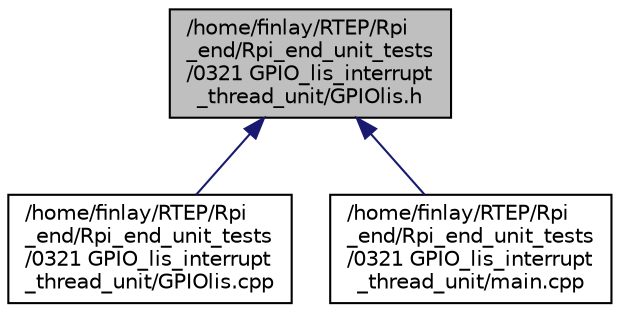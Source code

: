 digraph "/home/finlay/RTEP/Rpi_end/Rpi_end_unit_tests/0321 GPIO_lis_interrupt_thread_unit/GPIOlis.h"
{
 // LATEX_PDF_SIZE
  edge [fontname="Helvetica",fontsize="10",labelfontname="Helvetica",labelfontsize="10"];
  node [fontname="Helvetica",fontsize="10",shape=record];
  Node1 [label="/home/finlay/RTEP/Rpi\l_end/Rpi_end_unit_tests\l/0321 GPIO_lis_interrupt\l_thread_unit/GPIOlis.h",height=0.2,width=0.4,color="black", fillcolor="grey75", style="filled", fontcolor="black",tooltip=" "];
  Node1 -> Node2 [dir="back",color="midnightblue",fontsize="10",style="solid",fontname="Helvetica"];
  Node2 [label="/home/finlay/RTEP/Rpi\l_end/Rpi_end_unit_tests\l/0321 GPIO_lis_interrupt\l_thread_unit/GPIOlis.cpp",height=0.2,width=0.4,color="black", fillcolor="white", style="filled",URL="$_rpi__end_2_rpi__end__unit__tests_20321_01_g_p_i_o__lis__interrupt__thread__unit_2_g_p_i_olis_8cpp.html",tooltip=" "];
  Node1 -> Node3 [dir="back",color="midnightblue",fontsize="10",style="solid",fontname="Helvetica"];
  Node3 [label="/home/finlay/RTEP/Rpi\l_end/Rpi_end_unit_tests\l/0321 GPIO_lis_interrupt\l_thread_unit/main.cpp",height=0.2,width=0.4,color="black", fillcolor="white", style="filled",URL="$_rpi__end_2_rpi__end__unit__tests_20321_01_g_p_i_o__lis__interrupt__thread__unit_2main_8cpp.html",tooltip=" "];
}
